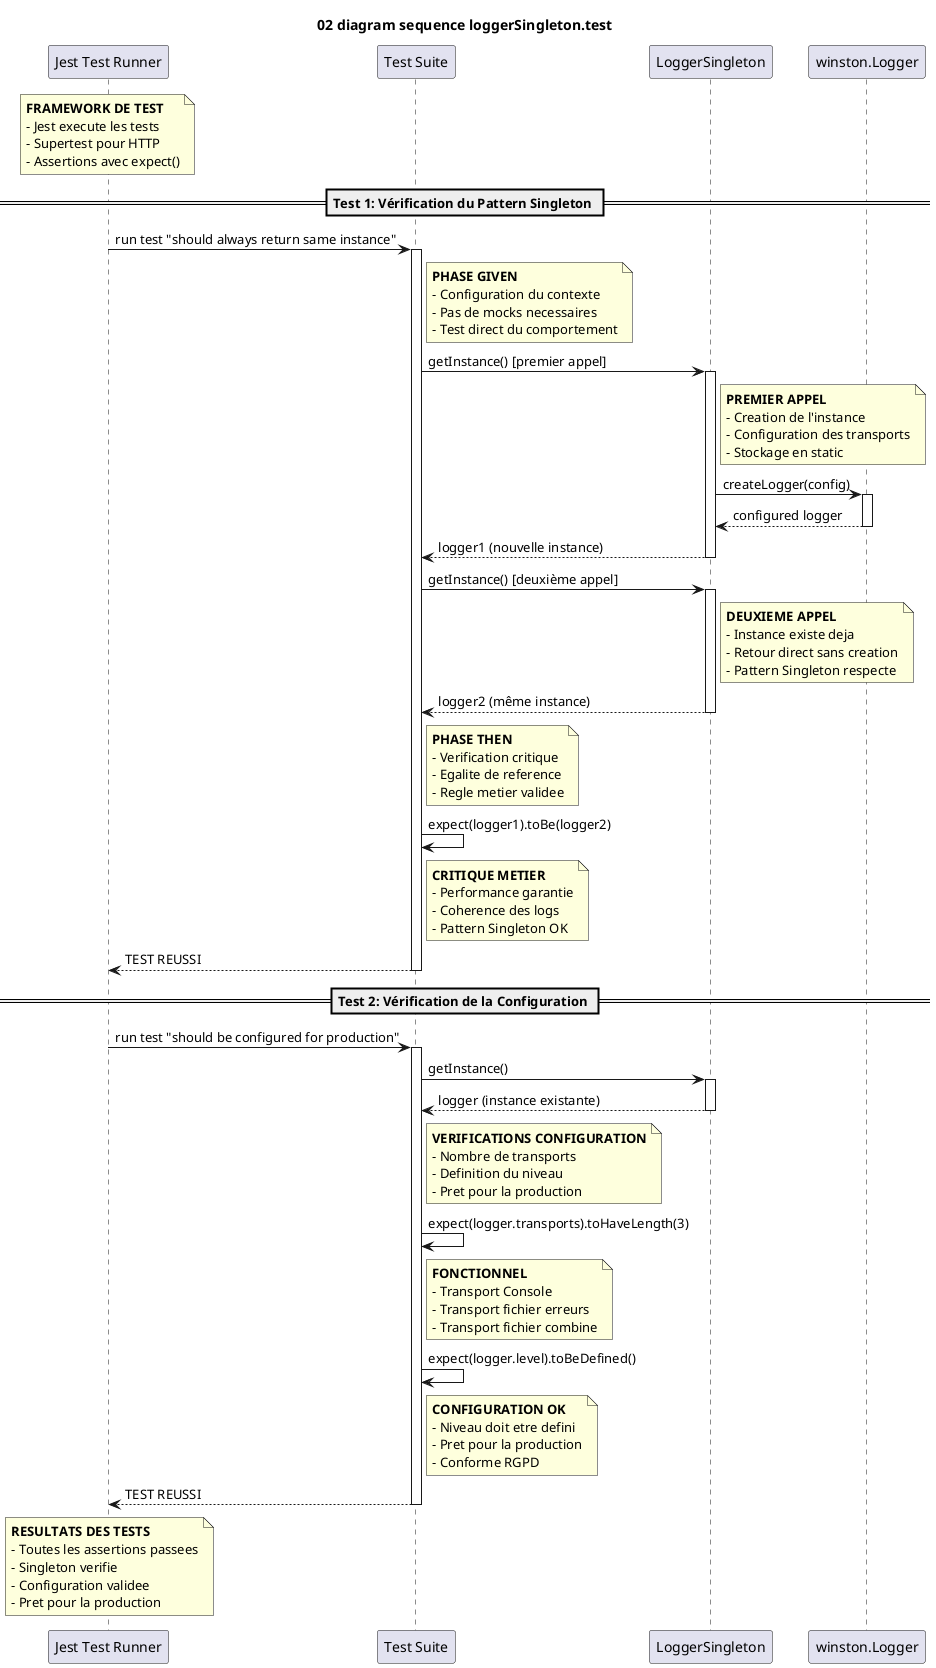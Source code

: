 @startuml 02-diagram-sequence-loggerSingleton-test

title 02 diagram sequence loggerSingleton.test

participant "Jest Test Runner" as Jest
participant "Test Suite" as Test
participant "LoggerSingleton" as LS
participant "winston.Logger" as Winston

note over Jest
  **FRAMEWORK DE TEST**
  - Jest execute les tests
  - Supertest pour HTTP
  - Assertions avec expect()
end note

== Test 1: Vérification du Pattern Singleton ==

Jest -> Test : run test "should always return same instance"
activate Test

note right of Test
  **PHASE GIVEN**
  - Configuration du contexte
  - Pas de mocks necessaires
  - Test direct du comportement
end note

Test -> LS : getInstance() [premier appel]
activate LS

note right of LS
  **PREMIER APPEL**
  - Creation de l'instance
  - Configuration des transports
  - Stockage en static
end note

LS -> Winston : createLogger(config)
activate Winston

Winston --> LS : configured logger
deactivate Winston

LS --> Test : logger1 (nouvelle instance)
deactivate LS

Test -> LS : getInstance() [deuxième appel]
activate LS

note right of LS
  **DEUXIEME APPEL**
  - Instance existe deja
  - Retour direct sans creation
  - Pattern Singleton respecte
end note

LS --> Test : logger2 (même instance)
deactivate LS

note right of Test
  **PHASE THEN**
  - Verification critique
  - Egalite de reference
  - Regle metier validee
end note

Test -> Test : expect(logger1).toBe(logger2)

note right of Test
  **CRITIQUE METIER**
  - Performance garantie
  - Coherence des logs
  - Pattern Singleton OK
end note

Test --> Jest : TEST REUSSI
deactivate Test

== Test 2: Vérification de la Configuration ==

Jest -> Test : run test "should be configured for production"
activate Test

Test -> LS : getInstance()
activate LS

LS --> Test : logger (instance existante)
deactivate LS

note right of Test
  **VERIFICATIONS CONFIGURATION**
  - Nombre de transports
  - Definition du niveau
  - Pret pour la production
end note

Test -> Test : expect(logger.transports).toHaveLength(3)

note right of Test
  **FONCTIONNEL**
  - Transport Console
  - Transport fichier erreurs
  - Transport fichier combine
end note

Test -> Test : expect(logger.level).toBeDefined()

note right of Test
  **CONFIGURATION OK**
  - Niveau doit etre defini
  - Pret pour la production
  - Conforme RGPD
end note

Test --> Jest : TEST REUSSI
deactivate Test

note over Jest
  **RESULTATS DES TESTS**
  - Toutes les assertions passees
  - Singleton verifie
  - Configuration validee
  - Pret pour la production
end note

@enduml
